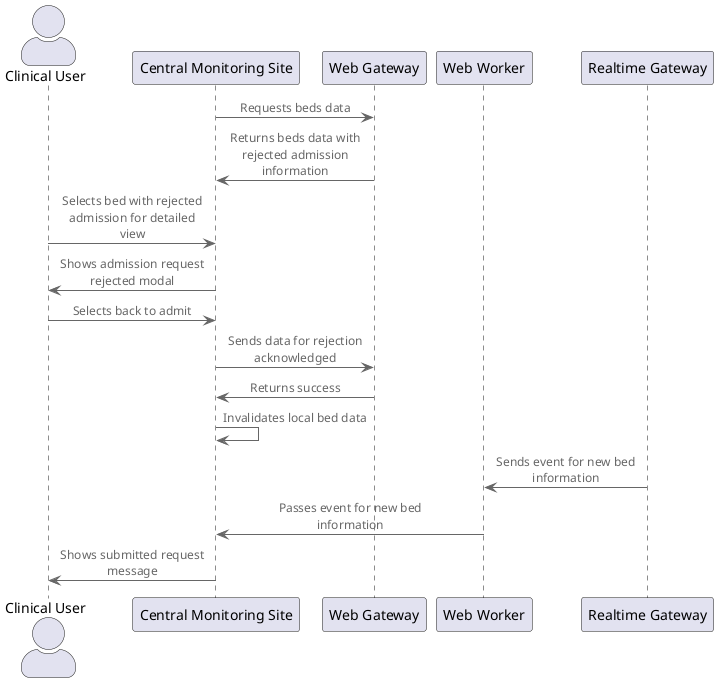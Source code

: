 @startuml EHR Quick Admit Patient
!include <C4/C4_Component>

actor       "Clinical User"  as user
participant "Central Monitoring Site" as cms
participant "Web Gateway" as web
participant "Web Worker" as worker
participant "Realtime Gateway" as realtime

cms -> web : Requests beds data
web -> cms : Returns beds data with rejected admission information
user -> cms : Selects bed with rejected admission for detailed view
cms -> user : Shows admission request rejected modal
user -> cms : Selects back to admit
cms -> web : Sends data for rejection acknowledged
web -> cms : Returns success
cms -> cms : Invalidates local bed data
realtime -> worker : Sends event for new bed information
worker -> cms : Passes event for new bed information
cms -> user : Shows submitted request message


@enduml